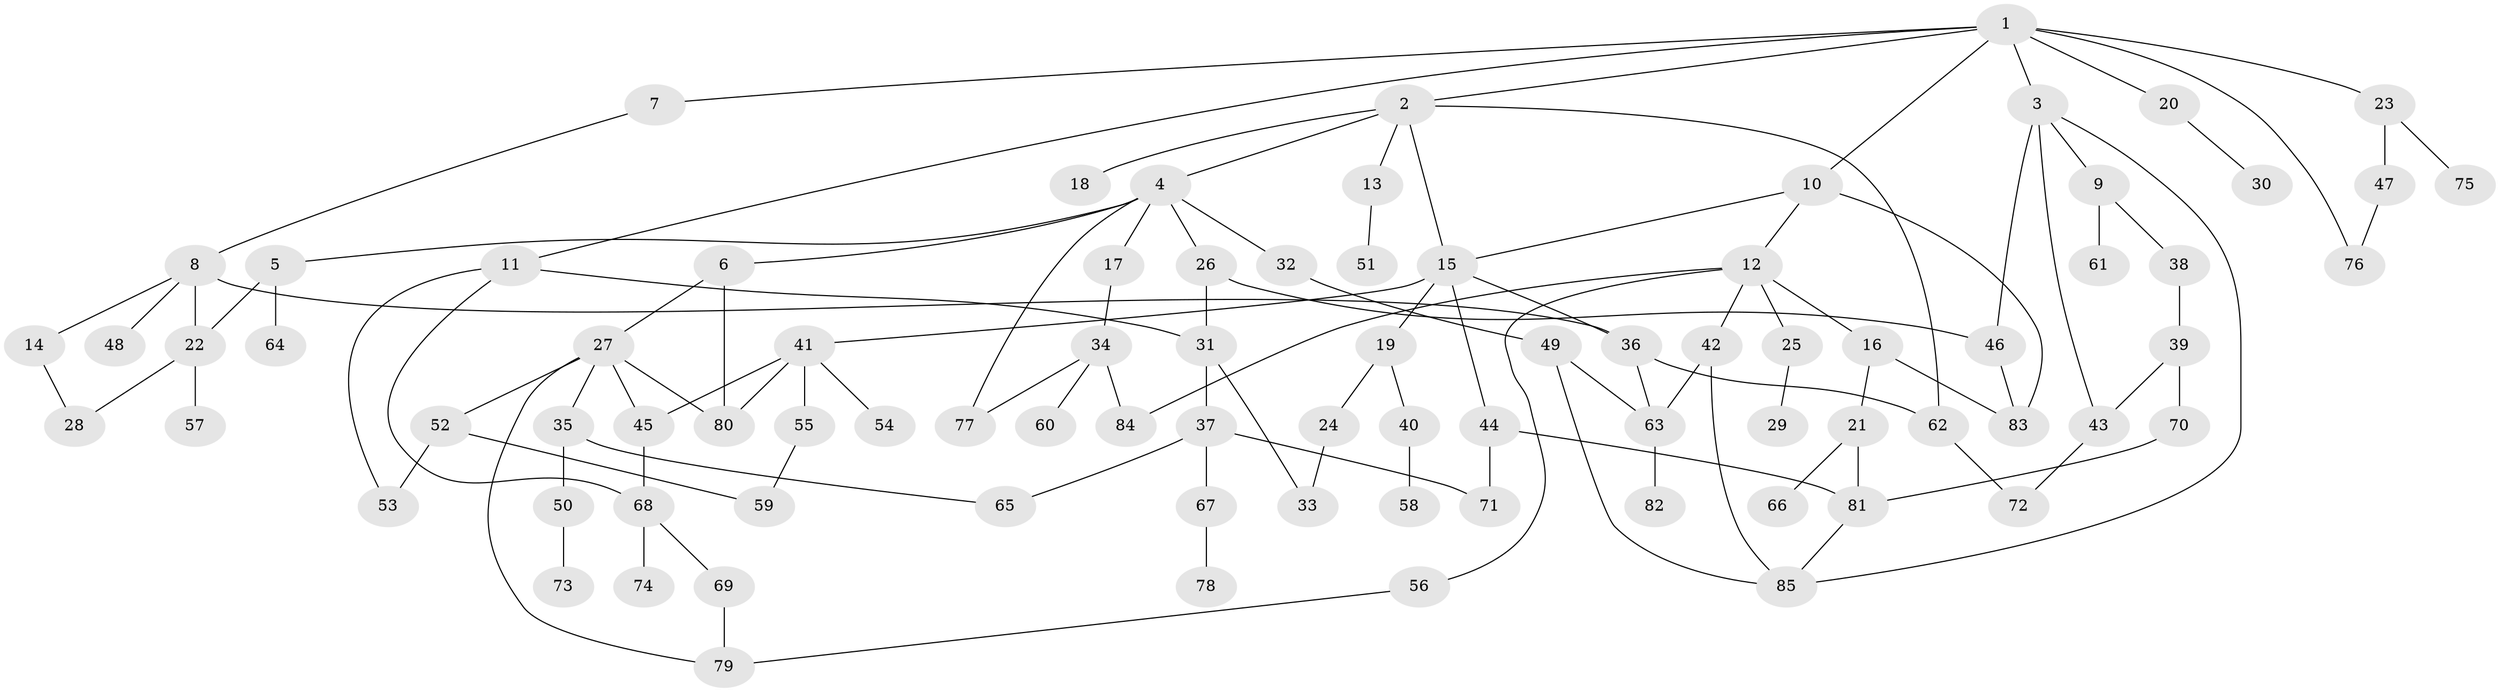 // Generated by graph-tools (version 1.1) at 2025/13/03/09/25 04:13:39]
// undirected, 85 vertices, 116 edges
graph export_dot {
graph [start="1"]
  node [color=gray90,style=filled];
  1;
  2;
  3;
  4;
  5;
  6;
  7;
  8;
  9;
  10;
  11;
  12;
  13;
  14;
  15;
  16;
  17;
  18;
  19;
  20;
  21;
  22;
  23;
  24;
  25;
  26;
  27;
  28;
  29;
  30;
  31;
  32;
  33;
  34;
  35;
  36;
  37;
  38;
  39;
  40;
  41;
  42;
  43;
  44;
  45;
  46;
  47;
  48;
  49;
  50;
  51;
  52;
  53;
  54;
  55;
  56;
  57;
  58;
  59;
  60;
  61;
  62;
  63;
  64;
  65;
  66;
  67;
  68;
  69;
  70;
  71;
  72;
  73;
  74;
  75;
  76;
  77;
  78;
  79;
  80;
  81;
  82;
  83;
  84;
  85;
  1 -- 2;
  1 -- 3;
  1 -- 7;
  1 -- 10;
  1 -- 11;
  1 -- 20;
  1 -- 23;
  1 -- 76;
  2 -- 4;
  2 -- 13;
  2 -- 18;
  2 -- 62;
  2 -- 15;
  3 -- 9;
  3 -- 43;
  3 -- 46;
  3 -- 85;
  4 -- 5;
  4 -- 6;
  4 -- 17;
  4 -- 26;
  4 -- 32;
  4 -- 77;
  5 -- 22;
  5 -- 64;
  6 -- 27;
  6 -- 80;
  7 -- 8;
  8 -- 14;
  8 -- 48;
  8 -- 22;
  8 -- 36;
  9 -- 38;
  9 -- 61;
  10 -- 12;
  10 -- 15;
  10 -- 83;
  11 -- 68;
  11 -- 31;
  11 -- 53;
  12 -- 16;
  12 -- 25;
  12 -- 42;
  12 -- 56;
  12 -- 84;
  13 -- 51;
  14 -- 28;
  15 -- 19;
  15 -- 36;
  15 -- 41;
  15 -- 44;
  16 -- 21;
  16 -- 83;
  17 -- 34;
  19 -- 24;
  19 -- 40;
  20 -- 30;
  21 -- 66;
  21 -- 81;
  22 -- 28;
  22 -- 57;
  23 -- 47;
  23 -- 75;
  24 -- 33;
  25 -- 29;
  26 -- 31;
  26 -- 46;
  27 -- 35;
  27 -- 52;
  27 -- 80;
  27 -- 79;
  27 -- 45;
  31 -- 37;
  31 -- 33;
  32 -- 49;
  34 -- 60;
  34 -- 77;
  34 -- 84;
  35 -- 50;
  35 -- 65;
  36 -- 63;
  36 -- 62;
  37 -- 65;
  37 -- 67;
  37 -- 71;
  38 -- 39;
  39 -- 70;
  39 -- 43;
  40 -- 58;
  41 -- 45;
  41 -- 54;
  41 -- 55;
  41 -- 80;
  42 -- 63;
  42 -- 85;
  43 -- 72;
  44 -- 71;
  44 -- 81;
  45 -- 68;
  46 -- 83;
  47 -- 76;
  49 -- 85;
  49 -- 63;
  50 -- 73;
  52 -- 53;
  52 -- 59;
  55 -- 59;
  56 -- 79;
  62 -- 72;
  63 -- 82;
  67 -- 78;
  68 -- 69;
  68 -- 74;
  69 -- 79;
  70 -- 81;
  81 -- 85;
}
